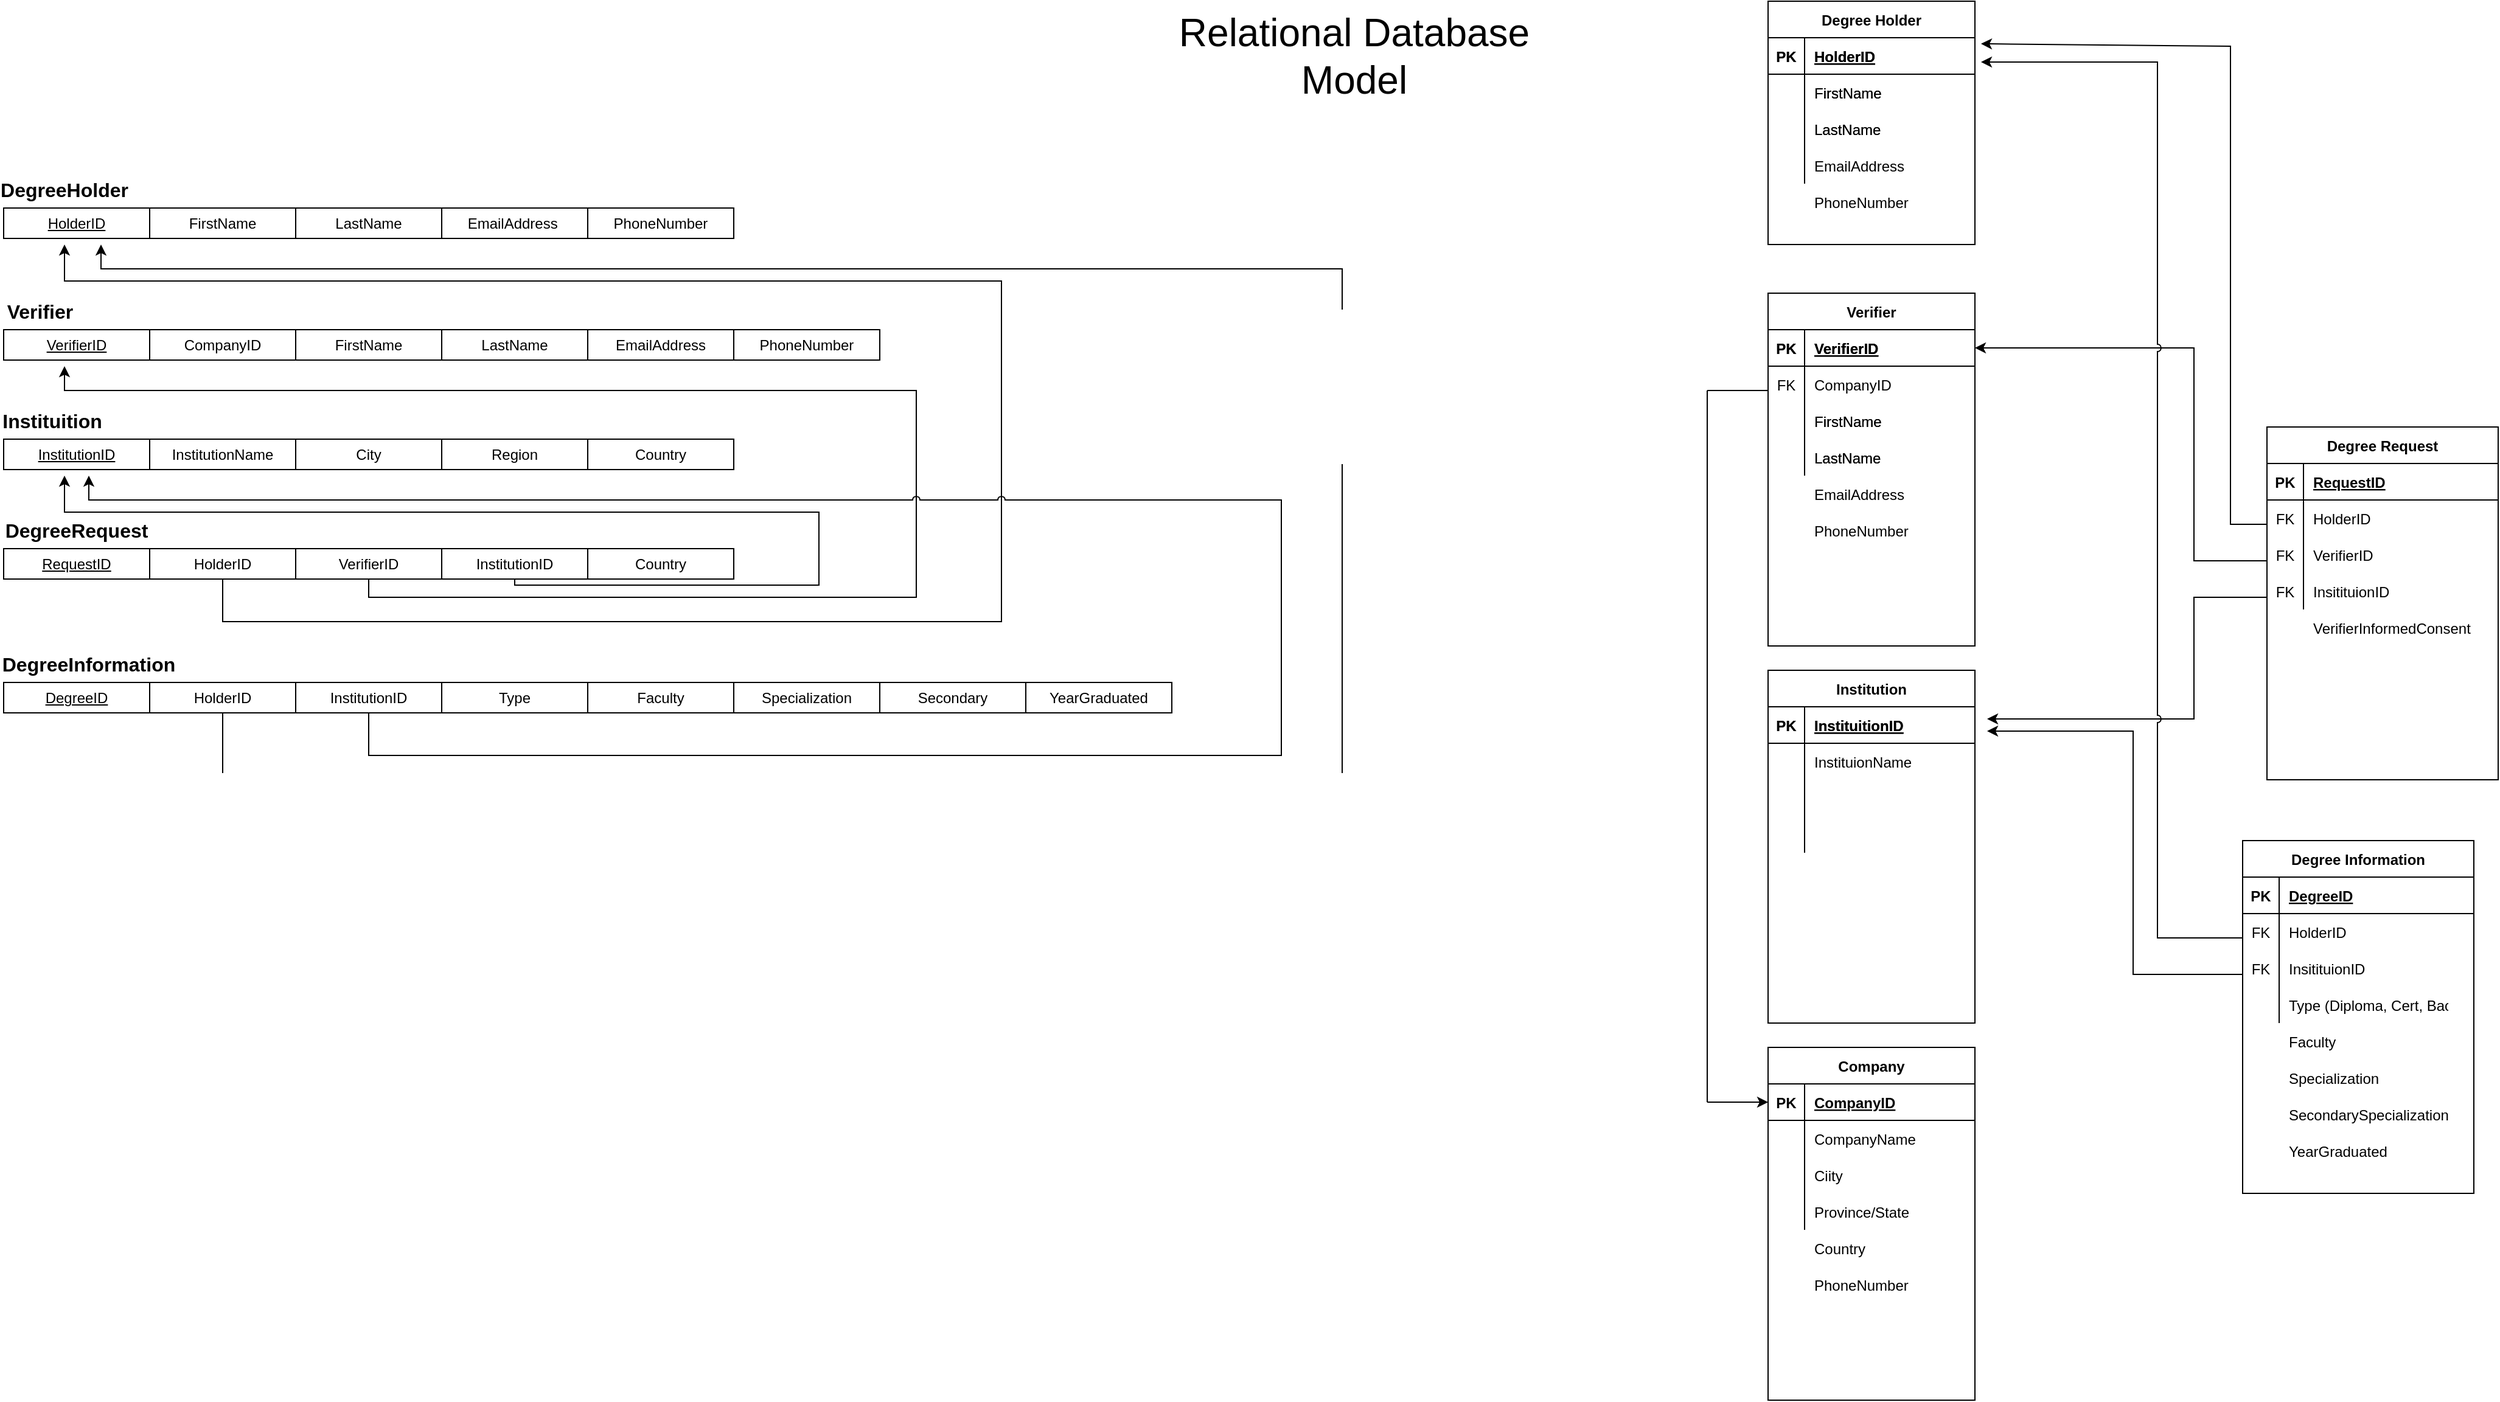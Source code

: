 <mxfile version="15.7.4" type="github">
  <diagram id="PkiKbskwBXoPGi8H-dcF" name="Page-1">
    <mxGraphModel dx="3731" dy="1134" grid="1" gridSize="10" guides="1" tooltips="1" connect="1" arrows="1" fold="1" page="1" pageScale="1" pageWidth="850" pageHeight="1100" math="0" shadow="0">
      <root>
        <mxCell id="0" />
        <mxCell id="1" parent="0" />
        <mxCell id="SjxEYa4bxG3GSwVHgH7I-1" value="Degree Holder" style="shape=table;startSize=30;container=1;collapsible=1;childLayout=tableLayout;fixedRows=1;rowLines=0;fontStyle=1;align=center;resizeLast=1;" parent="1" vertex="1">
          <mxGeometry x="-70" y="80" width="170" height="200" as="geometry" />
        </mxCell>
        <mxCell id="SjxEYa4bxG3GSwVHgH7I-2" value="" style="shape=partialRectangle;collapsible=0;dropTarget=0;pointerEvents=0;fillColor=none;top=0;left=0;bottom=1;right=0;points=[[0,0.5],[1,0.5]];portConstraint=eastwest;" parent="SjxEYa4bxG3GSwVHgH7I-1" vertex="1">
          <mxGeometry y="30" width="170" height="30" as="geometry" />
        </mxCell>
        <mxCell id="SjxEYa4bxG3GSwVHgH7I-3" value="PK" style="shape=partialRectangle;connectable=0;fillColor=none;top=0;left=0;bottom=0;right=0;fontStyle=1;overflow=hidden;" parent="SjxEYa4bxG3GSwVHgH7I-2" vertex="1">
          <mxGeometry width="30" height="30" as="geometry">
            <mxRectangle width="30" height="30" as="alternateBounds" />
          </mxGeometry>
        </mxCell>
        <mxCell id="SjxEYa4bxG3GSwVHgH7I-4" value="HolderID" style="shape=partialRectangle;connectable=0;fillColor=none;top=0;left=0;bottom=0;right=0;align=left;spacingLeft=6;fontStyle=5;overflow=hidden;" parent="SjxEYa4bxG3GSwVHgH7I-2" vertex="1">
          <mxGeometry x="30" width="140" height="30" as="geometry">
            <mxRectangle width="140" height="30" as="alternateBounds" />
          </mxGeometry>
        </mxCell>
        <mxCell id="SjxEYa4bxG3GSwVHgH7I-5" value="" style="shape=partialRectangle;collapsible=0;dropTarget=0;pointerEvents=0;fillColor=none;top=0;left=0;bottom=0;right=0;points=[[0,0.5],[1,0.5]];portConstraint=eastwest;" parent="SjxEYa4bxG3GSwVHgH7I-1" vertex="1">
          <mxGeometry y="60" width="170" height="30" as="geometry" />
        </mxCell>
        <mxCell id="SjxEYa4bxG3GSwVHgH7I-6" value="" style="shape=partialRectangle;connectable=0;fillColor=none;top=0;left=0;bottom=0;right=0;editable=1;overflow=hidden;" parent="SjxEYa4bxG3GSwVHgH7I-5" vertex="1">
          <mxGeometry width="30" height="30" as="geometry">
            <mxRectangle width="30" height="30" as="alternateBounds" />
          </mxGeometry>
        </mxCell>
        <mxCell id="SjxEYa4bxG3GSwVHgH7I-7" value="FirstName    " style="shape=partialRectangle;connectable=0;fillColor=none;top=0;left=0;bottom=0;right=0;align=left;spacingLeft=6;overflow=hidden;" parent="SjxEYa4bxG3GSwVHgH7I-5" vertex="1">
          <mxGeometry x="30" width="140" height="30" as="geometry">
            <mxRectangle width="140" height="30" as="alternateBounds" />
          </mxGeometry>
        </mxCell>
        <mxCell id="SjxEYa4bxG3GSwVHgH7I-8" value="" style="shape=partialRectangle;collapsible=0;dropTarget=0;pointerEvents=0;fillColor=none;top=0;left=0;bottom=0;right=0;points=[[0,0.5],[1,0.5]];portConstraint=eastwest;" parent="SjxEYa4bxG3GSwVHgH7I-1" vertex="1">
          <mxGeometry y="90" width="170" height="30" as="geometry" />
        </mxCell>
        <mxCell id="SjxEYa4bxG3GSwVHgH7I-9" value="" style="shape=partialRectangle;connectable=0;fillColor=none;top=0;left=0;bottom=0;right=0;editable=1;overflow=hidden;" parent="SjxEYa4bxG3GSwVHgH7I-8" vertex="1">
          <mxGeometry width="30" height="30" as="geometry">
            <mxRectangle width="30" height="30" as="alternateBounds" />
          </mxGeometry>
        </mxCell>
        <mxCell id="SjxEYa4bxG3GSwVHgH7I-10" value="LastName" style="shape=partialRectangle;connectable=0;fillColor=none;top=0;left=0;bottom=0;right=0;align=left;spacingLeft=6;overflow=hidden;" parent="SjxEYa4bxG3GSwVHgH7I-8" vertex="1">
          <mxGeometry x="30" width="140" height="30" as="geometry">
            <mxRectangle width="140" height="30" as="alternateBounds" />
          </mxGeometry>
        </mxCell>
        <mxCell id="SjxEYa4bxG3GSwVHgH7I-11" value="" style="shape=partialRectangle;collapsible=0;dropTarget=0;pointerEvents=0;fillColor=none;top=0;left=0;bottom=0;right=0;points=[[0,0.5],[1,0.5]];portConstraint=eastwest;" parent="SjxEYa4bxG3GSwVHgH7I-1" vertex="1">
          <mxGeometry y="120" width="170" height="30" as="geometry" />
        </mxCell>
        <mxCell id="SjxEYa4bxG3GSwVHgH7I-12" value="" style="shape=partialRectangle;connectable=0;fillColor=none;top=0;left=0;bottom=0;right=0;editable=1;overflow=hidden;" parent="SjxEYa4bxG3GSwVHgH7I-11" vertex="1">
          <mxGeometry width="30" height="30" as="geometry">
            <mxRectangle width="30" height="30" as="alternateBounds" />
          </mxGeometry>
        </mxCell>
        <mxCell id="SjxEYa4bxG3GSwVHgH7I-13" value="" style="shape=partialRectangle;connectable=0;fillColor=none;top=0;left=0;bottom=0;right=0;align=left;spacingLeft=6;overflow=hidden;" parent="SjxEYa4bxG3GSwVHgH7I-11" vertex="1">
          <mxGeometry x="30" width="140" height="30" as="geometry">
            <mxRectangle width="140" height="30" as="alternateBounds" />
          </mxGeometry>
        </mxCell>
        <mxCell id="SjxEYa4bxG3GSwVHgH7I-14" value="EmailAddress" style="shape=partialRectangle;connectable=0;fillColor=none;top=0;left=0;bottom=0;right=0;align=left;spacingLeft=6;overflow=hidden;" parent="1" vertex="1">
          <mxGeometry x="-40" y="200" width="140" height="30" as="geometry">
            <mxRectangle width="140" height="30" as="alternateBounds" />
          </mxGeometry>
        </mxCell>
        <mxCell id="SjxEYa4bxG3GSwVHgH7I-15" value="PhoneNumber" style="shape=partialRectangle;connectable=0;fillColor=none;top=0;left=0;bottom=0;right=0;align=left;spacingLeft=6;overflow=hidden;" parent="1" vertex="1">
          <mxGeometry x="-40" y="230" width="140" height="30" as="geometry">
            <mxRectangle width="140" height="30" as="alternateBounds" />
          </mxGeometry>
        </mxCell>
        <mxCell id="SjxEYa4bxG3GSwVHgH7I-16" value="Verifier" style="shape=table;startSize=30;container=1;collapsible=1;childLayout=tableLayout;fixedRows=1;rowLines=0;fontStyle=1;align=center;resizeLast=1;" parent="1" vertex="1">
          <mxGeometry x="-70" y="320" width="170" height="290" as="geometry" />
        </mxCell>
        <mxCell id="SjxEYa4bxG3GSwVHgH7I-17" value="" style="shape=partialRectangle;collapsible=0;dropTarget=0;pointerEvents=0;fillColor=none;top=0;left=0;bottom=1;right=0;points=[[0,0.5],[1,0.5]];portConstraint=eastwest;" parent="SjxEYa4bxG3GSwVHgH7I-16" vertex="1">
          <mxGeometry y="30" width="170" height="30" as="geometry" />
        </mxCell>
        <mxCell id="SjxEYa4bxG3GSwVHgH7I-18" value="PK" style="shape=partialRectangle;connectable=0;fillColor=none;top=0;left=0;bottom=0;right=0;fontStyle=1;overflow=hidden;" parent="SjxEYa4bxG3GSwVHgH7I-17" vertex="1">
          <mxGeometry width="30" height="30" as="geometry">
            <mxRectangle width="30" height="30" as="alternateBounds" />
          </mxGeometry>
        </mxCell>
        <mxCell id="SjxEYa4bxG3GSwVHgH7I-19" value="VerifierID" style="shape=partialRectangle;connectable=0;fillColor=none;top=0;left=0;bottom=0;right=0;align=left;spacingLeft=6;fontStyle=5;overflow=hidden;" parent="SjxEYa4bxG3GSwVHgH7I-17" vertex="1">
          <mxGeometry x="30" width="140" height="30" as="geometry">
            <mxRectangle width="140" height="30" as="alternateBounds" />
          </mxGeometry>
        </mxCell>
        <mxCell id="SjxEYa4bxG3GSwVHgH7I-26" value="" style="shape=partialRectangle;collapsible=0;dropTarget=0;pointerEvents=0;fillColor=none;top=0;left=0;bottom=0;right=0;points=[[0,0.5],[1,0.5]];portConstraint=eastwest;" parent="SjxEYa4bxG3GSwVHgH7I-16" vertex="1">
          <mxGeometry y="60" width="170" height="30" as="geometry" />
        </mxCell>
        <mxCell id="SjxEYa4bxG3GSwVHgH7I-27" value="" style="shape=partialRectangle;connectable=0;fillColor=none;top=0;left=0;bottom=0;right=0;editable=1;overflow=hidden;" parent="SjxEYa4bxG3GSwVHgH7I-26" vertex="1">
          <mxGeometry width="30" height="30" as="geometry">
            <mxRectangle width="30" height="30" as="alternateBounds" />
          </mxGeometry>
        </mxCell>
        <mxCell id="SjxEYa4bxG3GSwVHgH7I-28" value="" style="shape=partialRectangle;connectable=0;fillColor=none;top=0;left=0;bottom=0;right=0;align=left;spacingLeft=6;overflow=hidden;" parent="SjxEYa4bxG3GSwVHgH7I-26" vertex="1">
          <mxGeometry x="30" width="140" height="30" as="geometry">
            <mxRectangle width="140" height="30" as="alternateBounds" />
          </mxGeometry>
        </mxCell>
        <mxCell id="SjxEYa4bxG3GSwVHgH7I-20" value="" style="shape=partialRectangle;collapsible=0;dropTarget=0;pointerEvents=0;fillColor=none;top=0;left=0;bottom=0;right=0;points=[[0,0.5],[1,0.5]];portConstraint=eastwest;" parent="SjxEYa4bxG3GSwVHgH7I-16" vertex="1">
          <mxGeometry y="90" width="170" height="30" as="geometry" />
        </mxCell>
        <mxCell id="SjxEYa4bxG3GSwVHgH7I-21" value="" style="shape=partialRectangle;connectable=0;fillColor=none;top=0;left=0;bottom=0;right=0;editable=1;overflow=hidden;" parent="SjxEYa4bxG3GSwVHgH7I-20" vertex="1">
          <mxGeometry width="30" height="30" as="geometry">
            <mxRectangle width="30" height="30" as="alternateBounds" />
          </mxGeometry>
        </mxCell>
        <mxCell id="SjxEYa4bxG3GSwVHgH7I-22" value="FirstName    " style="shape=partialRectangle;connectable=0;fillColor=none;top=0;left=0;bottom=0;right=0;align=left;spacingLeft=6;overflow=hidden;" parent="SjxEYa4bxG3GSwVHgH7I-20" vertex="1">
          <mxGeometry x="30" width="140" height="30" as="geometry">
            <mxRectangle width="140" height="30" as="alternateBounds" />
          </mxGeometry>
        </mxCell>
        <mxCell id="SjxEYa4bxG3GSwVHgH7I-23" value="" style="shape=partialRectangle;collapsible=0;dropTarget=0;pointerEvents=0;fillColor=none;top=0;left=0;bottom=0;right=0;points=[[0,0.5],[1,0.5]];portConstraint=eastwest;" parent="SjxEYa4bxG3GSwVHgH7I-16" vertex="1">
          <mxGeometry y="120" width="170" height="30" as="geometry" />
        </mxCell>
        <mxCell id="SjxEYa4bxG3GSwVHgH7I-24" value="" style="shape=partialRectangle;connectable=0;fillColor=none;top=0;left=0;bottom=0;right=0;editable=1;overflow=hidden;" parent="SjxEYa4bxG3GSwVHgH7I-23" vertex="1">
          <mxGeometry width="30" height="30" as="geometry">
            <mxRectangle width="30" height="30" as="alternateBounds" />
          </mxGeometry>
        </mxCell>
        <mxCell id="SjxEYa4bxG3GSwVHgH7I-25" value="LastName" style="shape=partialRectangle;connectable=0;fillColor=none;top=0;left=0;bottom=0;right=0;align=left;spacingLeft=6;overflow=hidden;" parent="SjxEYa4bxG3GSwVHgH7I-23" vertex="1">
          <mxGeometry x="30" width="140" height="30" as="geometry">
            <mxRectangle width="140" height="30" as="alternateBounds" />
          </mxGeometry>
        </mxCell>
        <mxCell id="SjxEYa4bxG3GSwVHgH7I-29" value="EmailAddress" style="shape=partialRectangle;connectable=0;fillColor=none;top=0;left=0;bottom=0;right=0;align=left;spacingLeft=6;overflow=hidden;" parent="1" vertex="1">
          <mxGeometry x="-40" y="470" width="140" height="30" as="geometry">
            <mxRectangle width="140" height="30" as="alternateBounds" />
          </mxGeometry>
        </mxCell>
        <mxCell id="SjxEYa4bxG3GSwVHgH7I-30" value="PhoneNumber" style="shape=partialRectangle;connectable=0;fillColor=none;top=0;left=0;bottom=0;right=0;align=left;spacingLeft=6;overflow=hidden;" parent="1" vertex="1">
          <mxGeometry x="-40" y="500" width="140" height="30" as="geometry">
            <mxRectangle width="140" height="30" as="alternateBounds" />
          </mxGeometry>
        </mxCell>
        <mxCell id="SjxEYa4bxG3GSwVHgH7I-31" value="CompanyID" style="shape=partialRectangle;connectable=0;fillColor=none;top=0;left=0;bottom=0;right=0;align=left;spacingLeft=6;overflow=hidden;" parent="1" vertex="1">
          <mxGeometry x="-40" y="380" width="140" height="30" as="geometry">
            <mxRectangle width="140" height="30" as="alternateBounds" />
          </mxGeometry>
        </mxCell>
        <mxCell id="SjxEYa4bxG3GSwVHgH7I-32" value="FK" style="shape=partialRectangle;connectable=0;fillColor=none;top=0;left=0;bottom=0;right=0;fontStyle=0;overflow=hidden;" parent="1" vertex="1">
          <mxGeometry x="-70" y="380" width="30" height="30" as="geometry">
            <mxRectangle width="30" height="30" as="alternateBounds" />
          </mxGeometry>
        </mxCell>
        <mxCell id="SjxEYa4bxG3GSwVHgH7I-50" value="Institution" style="shape=table;startSize=30;container=1;collapsible=1;childLayout=tableLayout;fixedRows=1;rowLines=0;fontStyle=1;align=center;resizeLast=1;" parent="1" vertex="1">
          <mxGeometry x="-70" y="630" width="170" height="290" as="geometry" />
        </mxCell>
        <mxCell id="SjxEYa4bxG3GSwVHgH7I-51" value="" style="shape=partialRectangle;collapsible=0;dropTarget=0;pointerEvents=0;fillColor=none;top=0;left=0;bottom=1;right=0;points=[[0,0.5],[1,0.5]];portConstraint=eastwest;" parent="SjxEYa4bxG3GSwVHgH7I-50" vertex="1">
          <mxGeometry y="30" width="170" height="30" as="geometry" />
        </mxCell>
        <mxCell id="SjxEYa4bxG3GSwVHgH7I-52" value="PK" style="shape=partialRectangle;connectable=0;fillColor=none;top=0;left=0;bottom=0;right=0;fontStyle=1;overflow=hidden;" parent="SjxEYa4bxG3GSwVHgH7I-51" vertex="1">
          <mxGeometry width="30" height="30" as="geometry">
            <mxRectangle width="30" height="30" as="alternateBounds" />
          </mxGeometry>
        </mxCell>
        <mxCell id="SjxEYa4bxG3GSwVHgH7I-53" value="InstituitionID" style="shape=partialRectangle;connectable=0;fillColor=none;top=0;left=0;bottom=0;right=0;align=left;spacingLeft=6;fontStyle=5;overflow=hidden;" parent="SjxEYa4bxG3GSwVHgH7I-51" vertex="1">
          <mxGeometry x="30" width="140" height="30" as="geometry">
            <mxRectangle width="140" height="30" as="alternateBounds" />
          </mxGeometry>
        </mxCell>
        <mxCell id="SjxEYa4bxG3GSwVHgH7I-54" value="" style="shape=partialRectangle;collapsible=0;dropTarget=0;pointerEvents=0;fillColor=none;top=0;left=0;bottom=0;right=0;points=[[0,0.5],[1,0.5]];portConstraint=eastwest;" parent="SjxEYa4bxG3GSwVHgH7I-50" vertex="1">
          <mxGeometry y="60" width="170" height="30" as="geometry" />
        </mxCell>
        <mxCell id="SjxEYa4bxG3GSwVHgH7I-55" value="" style="shape=partialRectangle;connectable=0;fillColor=none;top=0;left=0;bottom=0;right=0;editable=1;overflow=hidden;" parent="SjxEYa4bxG3GSwVHgH7I-54" vertex="1">
          <mxGeometry width="30" height="30" as="geometry">
            <mxRectangle width="30" height="30" as="alternateBounds" />
          </mxGeometry>
        </mxCell>
        <mxCell id="SjxEYa4bxG3GSwVHgH7I-56" value="" style="shape=partialRectangle;connectable=0;fillColor=none;top=0;left=0;bottom=0;right=0;align=left;spacingLeft=6;overflow=hidden;" parent="SjxEYa4bxG3GSwVHgH7I-54" vertex="1">
          <mxGeometry x="30" width="140" height="30" as="geometry">
            <mxRectangle width="140" height="30" as="alternateBounds" />
          </mxGeometry>
        </mxCell>
        <mxCell id="SjxEYa4bxG3GSwVHgH7I-57" value="" style="shape=partialRectangle;collapsible=0;dropTarget=0;pointerEvents=0;fillColor=none;top=0;left=0;bottom=0;right=0;points=[[0,0.5],[1,0.5]];portConstraint=eastwest;" parent="SjxEYa4bxG3GSwVHgH7I-50" vertex="1">
          <mxGeometry y="90" width="170" height="30" as="geometry" />
        </mxCell>
        <mxCell id="SjxEYa4bxG3GSwVHgH7I-58" value="" style="shape=partialRectangle;connectable=0;fillColor=none;top=0;left=0;bottom=0;right=0;editable=1;overflow=hidden;" parent="SjxEYa4bxG3GSwVHgH7I-57" vertex="1">
          <mxGeometry width="30" height="30" as="geometry">
            <mxRectangle width="30" height="30" as="alternateBounds" />
          </mxGeometry>
        </mxCell>
        <mxCell id="SjxEYa4bxG3GSwVHgH7I-59" value="" style="shape=partialRectangle;connectable=0;fillColor=none;top=0;left=0;bottom=0;right=0;align=left;spacingLeft=6;overflow=hidden;" parent="SjxEYa4bxG3GSwVHgH7I-57" vertex="1">
          <mxGeometry x="30" width="140" height="30" as="geometry">
            <mxRectangle width="140" height="30" as="alternateBounds" />
          </mxGeometry>
        </mxCell>
        <mxCell id="SjxEYa4bxG3GSwVHgH7I-60" value="" style="shape=partialRectangle;collapsible=0;dropTarget=0;pointerEvents=0;fillColor=none;top=0;left=0;bottom=0;right=0;points=[[0,0.5],[1,0.5]];portConstraint=eastwest;" parent="SjxEYa4bxG3GSwVHgH7I-50" vertex="1">
          <mxGeometry y="120" width="170" height="30" as="geometry" />
        </mxCell>
        <mxCell id="SjxEYa4bxG3GSwVHgH7I-61" value="" style="shape=partialRectangle;connectable=0;fillColor=none;top=0;left=0;bottom=0;right=0;editable=1;overflow=hidden;" parent="SjxEYa4bxG3GSwVHgH7I-60" vertex="1">
          <mxGeometry width="30" height="30" as="geometry">
            <mxRectangle width="30" height="30" as="alternateBounds" />
          </mxGeometry>
        </mxCell>
        <mxCell id="SjxEYa4bxG3GSwVHgH7I-62" value="" style="shape=partialRectangle;connectable=0;fillColor=none;top=0;left=0;bottom=0;right=0;align=left;spacingLeft=6;overflow=hidden;" parent="SjxEYa4bxG3GSwVHgH7I-60" vertex="1">
          <mxGeometry x="30" width="140" height="30" as="geometry">
            <mxRectangle width="140" height="30" as="alternateBounds" />
          </mxGeometry>
        </mxCell>
        <mxCell id="SjxEYa4bxG3GSwVHgH7I-65" value="InstituionName" style="shape=partialRectangle;connectable=0;fillColor=none;top=0;left=0;bottom=0;right=0;align=left;spacingLeft=6;overflow=hidden;" parent="1" vertex="1">
          <mxGeometry x="-40" y="690" width="140" height="30" as="geometry">
            <mxRectangle width="140" height="30" as="alternateBounds" />
          </mxGeometry>
        </mxCell>
        <mxCell id="SjxEYa4bxG3GSwVHgH7I-67" value="Company" style="shape=table;startSize=30;container=1;collapsible=1;childLayout=tableLayout;fixedRows=1;rowLines=0;fontStyle=1;align=center;resizeLast=1;" parent="1" vertex="1">
          <mxGeometry x="-70" y="940" width="170" height="290" as="geometry" />
        </mxCell>
        <mxCell id="SjxEYa4bxG3GSwVHgH7I-68" value="" style="shape=partialRectangle;collapsible=0;dropTarget=0;pointerEvents=0;fillColor=none;top=0;left=0;bottom=1;right=0;points=[[0,0.5],[1,0.5]];portConstraint=eastwest;" parent="SjxEYa4bxG3GSwVHgH7I-67" vertex="1">
          <mxGeometry y="30" width="170" height="30" as="geometry" />
        </mxCell>
        <mxCell id="SjxEYa4bxG3GSwVHgH7I-69" value="PK" style="shape=partialRectangle;connectable=0;fillColor=none;top=0;left=0;bottom=0;right=0;fontStyle=1;overflow=hidden;" parent="SjxEYa4bxG3GSwVHgH7I-68" vertex="1">
          <mxGeometry width="30" height="30" as="geometry">
            <mxRectangle width="30" height="30" as="alternateBounds" />
          </mxGeometry>
        </mxCell>
        <mxCell id="SjxEYa4bxG3GSwVHgH7I-70" value="CompanyID" style="shape=partialRectangle;connectable=0;fillColor=none;top=0;left=0;bottom=0;right=0;align=left;spacingLeft=6;fontStyle=5;overflow=hidden;" parent="SjxEYa4bxG3GSwVHgH7I-68" vertex="1">
          <mxGeometry x="30" width="140" height="30" as="geometry">
            <mxRectangle width="140" height="30" as="alternateBounds" />
          </mxGeometry>
        </mxCell>
        <mxCell id="SjxEYa4bxG3GSwVHgH7I-71" value="" style="shape=partialRectangle;collapsible=0;dropTarget=0;pointerEvents=0;fillColor=none;top=0;left=0;bottom=0;right=0;points=[[0,0.5],[1,0.5]];portConstraint=eastwest;" parent="SjxEYa4bxG3GSwVHgH7I-67" vertex="1">
          <mxGeometry y="60" width="170" height="30" as="geometry" />
        </mxCell>
        <mxCell id="SjxEYa4bxG3GSwVHgH7I-72" value="" style="shape=partialRectangle;connectable=0;fillColor=none;top=0;left=0;bottom=0;right=0;editable=1;overflow=hidden;" parent="SjxEYa4bxG3GSwVHgH7I-71" vertex="1">
          <mxGeometry width="30" height="30" as="geometry">
            <mxRectangle width="30" height="30" as="alternateBounds" />
          </mxGeometry>
        </mxCell>
        <mxCell id="SjxEYa4bxG3GSwVHgH7I-73" value="" style="shape=partialRectangle;connectable=0;fillColor=none;top=0;left=0;bottom=0;right=0;align=left;spacingLeft=6;overflow=hidden;" parent="SjxEYa4bxG3GSwVHgH7I-71" vertex="1">
          <mxGeometry x="30" width="140" height="30" as="geometry">
            <mxRectangle width="140" height="30" as="alternateBounds" />
          </mxGeometry>
        </mxCell>
        <mxCell id="SjxEYa4bxG3GSwVHgH7I-74" value="" style="shape=partialRectangle;collapsible=0;dropTarget=0;pointerEvents=0;fillColor=none;top=0;left=0;bottom=0;right=0;points=[[0,0.5],[1,0.5]];portConstraint=eastwest;" parent="SjxEYa4bxG3GSwVHgH7I-67" vertex="1">
          <mxGeometry y="90" width="170" height="30" as="geometry" />
        </mxCell>
        <mxCell id="SjxEYa4bxG3GSwVHgH7I-75" value="" style="shape=partialRectangle;connectable=0;fillColor=none;top=0;left=0;bottom=0;right=0;editable=1;overflow=hidden;" parent="SjxEYa4bxG3GSwVHgH7I-74" vertex="1">
          <mxGeometry width="30" height="30" as="geometry">
            <mxRectangle width="30" height="30" as="alternateBounds" />
          </mxGeometry>
        </mxCell>
        <mxCell id="SjxEYa4bxG3GSwVHgH7I-76" value="Ciity" style="shape=partialRectangle;connectable=0;fillColor=none;top=0;left=0;bottom=0;right=0;align=left;spacingLeft=6;overflow=hidden;" parent="SjxEYa4bxG3GSwVHgH7I-74" vertex="1">
          <mxGeometry x="30" width="140" height="30" as="geometry">
            <mxRectangle width="140" height="30" as="alternateBounds" />
          </mxGeometry>
        </mxCell>
        <mxCell id="SjxEYa4bxG3GSwVHgH7I-77" value="" style="shape=partialRectangle;collapsible=0;dropTarget=0;pointerEvents=0;fillColor=none;top=0;left=0;bottom=0;right=0;points=[[0,0.5],[1,0.5]];portConstraint=eastwest;" parent="SjxEYa4bxG3GSwVHgH7I-67" vertex="1">
          <mxGeometry y="120" width="170" height="30" as="geometry" />
        </mxCell>
        <mxCell id="SjxEYa4bxG3GSwVHgH7I-78" value="" style="shape=partialRectangle;connectable=0;fillColor=none;top=0;left=0;bottom=0;right=0;editable=1;overflow=hidden;" parent="SjxEYa4bxG3GSwVHgH7I-77" vertex="1">
          <mxGeometry width="30" height="30" as="geometry">
            <mxRectangle width="30" height="30" as="alternateBounds" />
          </mxGeometry>
        </mxCell>
        <mxCell id="SjxEYa4bxG3GSwVHgH7I-79" value="Province/State" style="shape=partialRectangle;connectable=0;fillColor=none;top=0;left=0;bottom=0;right=0;align=left;spacingLeft=6;overflow=hidden;" parent="SjxEYa4bxG3GSwVHgH7I-77" vertex="1">
          <mxGeometry x="30" width="140" height="30" as="geometry">
            <mxRectangle width="140" height="30" as="alternateBounds" />
          </mxGeometry>
        </mxCell>
        <mxCell id="SjxEYa4bxG3GSwVHgH7I-80" value="Country" style="shape=partialRectangle;connectable=0;fillColor=none;top=0;left=0;bottom=0;right=0;align=left;spacingLeft=6;overflow=hidden;" parent="1" vertex="1">
          <mxGeometry x="-40" y="1090" width="140" height="30" as="geometry">
            <mxRectangle width="140" height="30" as="alternateBounds" />
          </mxGeometry>
        </mxCell>
        <mxCell id="SjxEYa4bxG3GSwVHgH7I-81" value="PhoneNumber" style="shape=partialRectangle;connectable=0;fillColor=none;top=0;left=0;bottom=0;right=0;align=left;spacingLeft=6;overflow=hidden;" parent="1" vertex="1">
          <mxGeometry x="-40" y="1120" width="140" height="30" as="geometry">
            <mxRectangle width="140" height="30" as="alternateBounds" />
          </mxGeometry>
        </mxCell>
        <mxCell id="SjxEYa4bxG3GSwVHgH7I-82" value="CompanyName" style="shape=partialRectangle;connectable=0;fillColor=none;top=0;left=0;bottom=0;right=0;align=left;spacingLeft=6;overflow=hidden;" parent="1" vertex="1">
          <mxGeometry x="-40" y="1000" width="140" height="30" as="geometry">
            <mxRectangle width="140" height="30" as="alternateBounds" />
          </mxGeometry>
        </mxCell>
        <mxCell id="SjxEYa4bxG3GSwVHgH7I-86" value="" style="endArrow=none;html=1;rounded=0;" parent="1" edge="1">
          <mxGeometry width="50" height="50" relative="1" as="geometry">
            <mxPoint x="-120" y="400" as="sourcePoint" />
            <mxPoint x="-70" y="400" as="targetPoint" />
          </mxGeometry>
        </mxCell>
        <mxCell id="SjxEYa4bxG3GSwVHgH7I-87" value="" style="endArrow=none;html=1;rounded=0;" parent="1" edge="1">
          <mxGeometry width="50" height="50" relative="1" as="geometry">
            <mxPoint x="-120" y="400" as="sourcePoint" />
            <mxPoint x="-120" y="985" as="targetPoint" />
          </mxGeometry>
        </mxCell>
        <mxCell id="SjxEYa4bxG3GSwVHgH7I-88" value="" style="endArrow=classic;html=1;rounded=0;entryX=0;entryY=0.5;entryDx=0;entryDy=0;" parent="1" target="SjxEYa4bxG3GSwVHgH7I-68" edge="1">
          <mxGeometry width="50" height="50" relative="1" as="geometry">
            <mxPoint x="-120" y="985" as="sourcePoint" />
            <mxPoint x="480" y="730" as="targetPoint" />
          </mxGeometry>
        </mxCell>
        <mxCell id="SjxEYa4bxG3GSwVHgH7I-89" value="Degree Request" style="shape=table;startSize=30;container=1;collapsible=1;childLayout=tableLayout;fixedRows=1;rowLines=0;fontStyle=1;align=center;resizeLast=1;" parent="1" vertex="1">
          <mxGeometry x="340" y="430" width="190" height="290" as="geometry" />
        </mxCell>
        <mxCell id="SjxEYa4bxG3GSwVHgH7I-90" value="" style="shape=partialRectangle;collapsible=0;dropTarget=0;pointerEvents=0;fillColor=none;top=0;left=0;bottom=1;right=0;points=[[0,0.5],[1,0.5]];portConstraint=eastwest;" parent="SjxEYa4bxG3GSwVHgH7I-89" vertex="1">
          <mxGeometry y="30" width="190" height="30" as="geometry" />
        </mxCell>
        <mxCell id="SjxEYa4bxG3GSwVHgH7I-91" value="PK" style="shape=partialRectangle;connectable=0;fillColor=none;top=0;left=0;bottom=0;right=0;fontStyle=1;overflow=hidden;" parent="SjxEYa4bxG3GSwVHgH7I-90" vertex="1">
          <mxGeometry width="30" height="30" as="geometry">
            <mxRectangle width="30" height="30" as="alternateBounds" />
          </mxGeometry>
        </mxCell>
        <mxCell id="SjxEYa4bxG3GSwVHgH7I-92" value="RequestID" style="shape=partialRectangle;connectable=0;fillColor=none;top=0;left=0;bottom=0;right=0;align=left;spacingLeft=6;fontStyle=5;overflow=hidden;" parent="SjxEYa4bxG3GSwVHgH7I-90" vertex="1">
          <mxGeometry x="30" width="160" height="30" as="geometry">
            <mxRectangle width="160" height="30" as="alternateBounds" />
          </mxGeometry>
        </mxCell>
        <mxCell id="SjxEYa4bxG3GSwVHgH7I-93" value="" style="shape=partialRectangle;collapsible=0;dropTarget=0;pointerEvents=0;fillColor=none;top=0;left=0;bottom=0;right=0;points=[[0,0.5],[1,0.5]];portConstraint=eastwest;" parent="SjxEYa4bxG3GSwVHgH7I-89" vertex="1">
          <mxGeometry y="60" width="190" height="30" as="geometry" />
        </mxCell>
        <mxCell id="SjxEYa4bxG3GSwVHgH7I-94" value="" style="shape=partialRectangle;connectable=0;fillColor=none;top=0;left=0;bottom=0;right=0;editable=1;overflow=hidden;" parent="SjxEYa4bxG3GSwVHgH7I-93" vertex="1">
          <mxGeometry width="30" height="30" as="geometry">
            <mxRectangle width="30" height="30" as="alternateBounds" />
          </mxGeometry>
        </mxCell>
        <mxCell id="SjxEYa4bxG3GSwVHgH7I-95" value="" style="shape=partialRectangle;connectable=0;fillColor=none;top=0;left=0;bottom=0;right=0;align=left;spacingLeft=6;overflow=hidden;" parent="SjxEYa4bxG3GSwVHgH7I-93" vertex="1">
          <mxGeometry x="30" width="160" height="30" as="geometry">
            <mxRectangle width="160" height="30" as="alternateBounds" />
          </mxGeometry>
        </mxCell>
        <mxCell id="SjxEYa4bxG3GSwVHgH7I-96" value="" style="shape=partialRectangle;collapsible=0;dropTarget=0;pointerEvents=0;fillColor=none;top=0;left=0;bottom=0;right=0;points=[[0,0.5],[1,0.5]];portConstraint=eastwest;" parent="SjxEYa4bxG3GSwVHgH7I-89" vertex="1">
          <mxGeometry y="90" width="190" height="30" as="geometry" />
        </mxCell>
        <mxCell id="SjxEYa4bxG3GSwVHgH7I-97" value="" style="shape=partialRectangle;connectable=0;fillColor=none;top=0;left=0;bottom=0;right=0;editable=1;overflow=hidden;" parent="SjxEYa4bxG3GSwVHgH7I-96" vertex="1">
          <mxGeometry width="30" height="30" as="geometry">
            <mxRectangle width="30" height="30" as="alternateBounds" />
          </mxGeometry>
        </mxCell>
        <mxCell id="SjxEYa4bxG3GSwVHgH7I-98" value="VerifierID" style="shape=partialRectangle;connectable=0;fillColor=none;top=0;left=0;bottom=0;right=0;align=left;spacingLeft=6;overflow=hidden;fontStyle=0" parent="SjxEYa4bxG3GSwVHgH7I-96" vertex="1">
          <mxGeometry x="30" width="160" height="30" as="geometry">
            <mxRectangle width="160" height="30" as="alternateBounds" />
          </mxGeometry>
        </mxCell>
        <mxCell id="SjxEYa4bxG3GSwVHgH7I-99" value="" style="shape=partialRectangle;collapsible=0;dropTarget=0;pointerEvents=0;fillColor=none;top=0;left=0;bottom=0;right=0;points=[[0,0.5],[1,0.5]];portConstraint=eastwest;" parent="SjxEYa4bxG3GSwVHgH7I-89" vertex="1">
          <mxGeometry y="120" width="190" height="30" as="geometry" />
        </mxCell>
        <mxCell id="SjxEYa4bxG3GSwVHgH7I-100" value="" style="shape=partialRectangle;connectable=0;fillColor=none;top=0;left=0;bottom=0;right=0;editable=1;overflow=hidden;" parent="SjxEYa4bxG3GSwVHgH7I-99" vertex="1">
          <mxGeometry width="30" height="30" as="geometry">
            <mxRectangle width="30" height="30" as="alternateBounds" />
          </mxGeometry>
        </mxCell>
        <mxCell id="SjxEYa4bxG3GSwVHgH7I-101" value="" style="shape=partialRectangle;connectable=0;fillColor=none;top=0;left=0;bottom=0;right=0;align=left;spacingLeft=6;overflow=hidden;" parent="SjxEYa4bxG3GSwVHgH7I-99" vertex="1">
          <mxGeometry x="30" width="160" height="30" as="geometry">
            <mxRectangle width="160" height="30" as="alternateBounds" />
          </mxGeometry>
        </mxCell>
        <mxCell id="SjxEYa4bxG3GSwVHgH7I-104" value="HolderID" style="shape=partialRectangle;connectable=0;fillColor=none;top=0;left=0;bottom=0;right=0;align=left;spacingLeft=6;overflow=hidden;fontStyle=0" parent="1" vertex="1">
          <mxGeometry x="370" y="490" width="140" height="30" as="geometry">
            <mxRectangle width="140" height="30" as="alternateBounds" />
          </mxGeometry>
        </mxCell>
        <mxCell id="SjxEYa4bxG3GSwVHgH7I-105" value="FK" style="shape=partialRectangle;connectable=0;fillColor=none;top=0;left=0;bottom=0;right=0;fontStyle=0;overflow=hidden;" parent="1" vertex="1">
          <mxGeometry x="340" y="490" width="30" height="30" as="geometry">
            <mxRectangle width="30" height="30" as="alternateBounds" />
          </mxGeometry>
        </mxCell>
        <mxCell id="SjxEYa4bxG3GSwVHgH7I-106" value="InsitituionID" style="shape=partialRectangle;connectable=0;fillColor=none;top=0;left=0;bottom=0;right=0;align=left;spacingLeft=6;overflow=hidden;fontStyle=0" parent="1" vertex="1">
          <mxGeometry x="370" y="550" width="140" height="30" as="geometry">
            <mxRectangle width="140" height="30" as="alternateBounds" />
          </mxGeometry>
        </mxCell>
        <mxCell id="SjxEYa4bxG3GSwVHgH7I-107" value="FK" style="shape=partialRectangle;connectable=0;fillColor=none;top=0;left=0;bottom=0;right=0;fontStyle=0;overflow=hidden;" parent="1" vertex="1">
          <mxGeometry x="340" y="520" width="30" height="30" as="geometry">
            <mxRectangle width="30" height="30" as="alternateBounds" />
          </mxGeometry>
        </mxCell>
        <mxCell id="SjxEYa4bxG3GSwVHgH7I-108" value="FK" style="shape=partialRectangle;connectable=0;fillColor=none;top=0;left=0;bottom=0;right=0;fontStyle=0;overflow=hidden;" parent="1" vertex="1">
          <mxGeometry x="340" y="550" width="30" height="30" as="geometry">
            <mxRectangle width="30" height="30" as="alternateBounds" />
          </mxGeometry>
        </mxCell>
        <mxCell id="SjxEYa4bxG3GSwVHgH7I-109" value="" style="endArrow=classic;html=1;rounded=0;" parent="1" edge="1">
          <mxGeometry width="50" height="50" relative="1" as="geometry">
            <mxPoint x="340" y="510" as="sourcePoint" />
            <mxPoint x="105" y="115" as="targetPoint" />
            <Array as="points">
              <mxPoint x="310" y="510" />
              <mxPoint x="310" y="117" />
            </Array>
          </mxGeometry>
        </mxCell>
        <mxCell id="SjxEYa4bxG3GSwVHgH7I-110" value="" style="endArrow=classic;html=1;rounded=0;entryX=1;entryY=0.5;entryDx=0;entryDy=0;" parent="1" target="SjxEYa4bxG3GSwVHgH7I-17" edge="1">
          <mxGeometry width="50" height="50" relative="1" as="geometry">
            <mxPoint x="340" y="540" as="sourcePoint" />
            <mxPoint x="110" y="480" as="targetPoint" />
            <Array as="points">
              <mxPoint x="310" y="540" />
              <mxPoint x="280" y="540" />
              <mxPoint x="280" y="365" />
            </Array>
          </mxGeometry>
        </mxCell>
        <mxCell id="SjxEYa4bxG3GSwVHgH7I-111" value="" style="endArrow=classic;html=1;rounded=0;" parent="1" edge="1">
          <mxGeometry width="50" height="50" relative="1" as="geometry">
            <mxPoint x="340" y="570" as="sourcePoint" />
            <mxPoint x="110" y="670" as="targetPoint" />
            <Array as="points">
              <mxPoint x="280" y="570" />
              <mxPoint x="280" y="670" />
              <mxPoint x="190" y="670" />
            </Array>
          </mxGeometry>
        </mxCell>
        <mxCell id="SjxEYa4bxG3GSwVHgH7I-112" value="VerifierInformedConsent" style="shape=partialRectangle;connectable=0;fillColor=none;top=0;left=0;bottom=0;right=0;align=left;spacingLeft=6;overflow=hidden;fontStyle=0" parent="1" vertex="1">
          <mxGeometry x="370" y="580" width="140" height="30" as="geometry">
            <mxRectangle width="140" height="30" as="alternateBounds" />
          </mxGeometry>
        </mxCell>
        <mxCell id="SjxEYa4bxG3GSwVHgH7I-113" value="Degree Information" style="shape=table;startSize=30;container=1;collapsible=1;childLayout=tableLayout;fixedRows=1;rowLines=0;fontStyle=1;align=center;resizeLast=1;" parent="1" vertex="1">
          <mxGeometry x="320" y="770" width="190" height="290" as="geometry" />
        </mxCell>
        <mxCell id="SjxEYa4bxG3GSwVHgH7I-114" value="" style="shape=partialRectangle;collapsible=0;dropTarget=0;pointerEvents=0;fillColor=none;top=0;left=0;bottom=1;right=0;points=[[0,0.5],[1,0.5]];portConstraint=eastwest;" parent="SjxEYa4bxG3GSwVHgH7I-113" vertex="1">
          <mxGeometry y="30" width="190" height="30" as="geometry" />
        </mxCell>
        <mxCell id="SjxEYa4bxG3GSwVHgH7I-115" value="PK" style="shape=partialRectangle;connectable=0;fillColor=none;top=0;left=0;bottom=0;right=0;fontStyle=1;overflow=hidden;" parent="SjxEYa4bxG3GSwVHgH7I-114" vertex="1">
          <mxGeometry width="30" height="30" as="geometry">
            <mxRectangle width="30" height="30" as="alternateBounds" />
          </mxGeometry>
        </mxCell>
        <mxCell id="SjxEYa4bxG3GSwVHgH7I-116" value="DegreeID" style="shape=partialRectangle;connectable=0;fillColor=none;top=0;left=0;bottom=0;right=0;align=left;spacingLeft=6;fontStyle=5;overflow=hidden;" parent="SjxEYa4bxG3GSwVHgH7I-114" vertex="1">
          <mxGeometry x="30" width="160" height="30" as="geometry">
            <mxRectangle width="160" height="30" as="alternateBounds" />
          </mxGeometry>
        </mxCell>
        <mxCell id="SjxEYa4bxG3GSwVHgH7I-117" value="" style="shape=partialRectangle;collapsible=0;dropTarget=0;pointerEvents=0;fillColor=none;top=0;left=0;bottom=0;right=0;points=[[0,0.5],[1,0.5]];portConstraint=eastwest;" parent="SjxEYa4bxG3GSwVHgH7I-113" vertex="1">
          <mxGeometry y="60" width="190" height="30" as="geometry" />
        </mxCell>
        <mxCell id="SjxEYa4bxG3GSwVHgH7I-118" value="" style="shape=partialRectangle;connectable=0;fillColor=none;top=0;left=0;bottom=0;right=0;editable=1;overflow=hidden;" parent="SjxEYa4bxG3GSwVHgH7I-117" vertex="1">
          <mxGeometry width="30" height="30" as="geometry">
            <mxRectangle width="30" height="30" as="alternateBounds" />
          </mxGeometry>
        </mxCell>
        <mxCell id="SjxEYa4bxG3GSwVHgH7I-119" value="" style="shape=partialRectangle;connectable=0;fillColor=none;top=0;left=0;bottom=0;right=0;align=left;spacingLeft=6;overflow=hidden;" parent="SjxEYa4bxG3GSwVHgH7I-117" vertex="1">
          <mxGeometry x="30" width="160" height="30" as="geometry">
            <mxRectangle width="160" height="30" as="alternateBounds" />
          </mxGeometry>
        </mxCell>
        <mxCell id="SjxEYa4bxG3GSwVHgH7I-120" value="" style="shape=partialRectangle;collapsible=0;dropTarget=0;pointerEvents=0;fillColor=none;top=0;left=0;bottom=0;right=0;points=[[0,0.5],[1,0.5]];portConstraint=eastwest;" parent="SjxEYa4bxG3GSwVHgH7I-113" vertex="1">
          <mxGeometry y="90" width="190" height="30" as="geometry" />
        </mxCell>
        <mxCell id="SjxEYa4bxG3GSwVHgH7I-121" value="" style="shape=partialRectangle;connectable=0;fillColor=none;top=0;left=0;bottom=0;right=0;editable=1;overflow=hidden;" parent="SjxEYa4bxG3GSwVHgH7I-120" vertex="1">
          <mxGeometry width="30" height="30" as="geometry">
            <mxRectangle width="30" height="30" as="alternateBounds" />
          </mxGeometry>
        </mxCell>
        <mxCell id="SjxEYa4bxG3GSwVHgH7I-122" value="" style="shape=partialRectangle;connectable=0;fillColor=none;top=0;left=0;bottom=0;right=0;align=left;spacingLeft=6;overflow=hidden;fontStyle=0" parent="SjxEYa4bxG3GSwVHgH7I-120" vertex="1">
          <mxGeometry x="30" width="160" height="30" as="geometry">
            <mxRectangle width="160" height="30" as="alternateBounds" />
          </mxGeometry>
        </mxCell>
        <mxCell id="SjxEYa4bxG3GSwVHgH7I-123" value="" style="shape=partialRectangle;collapsible=0;dropTarget=0;pointerEvents=0;fillColor=none;top=0;left=0;bottom=0;right=0;points=[[0,0.5],[1,0.5]];portConstraint=eastwest;" parent="SjxEYa4bxG3GSwVHgH7I-113" vertex="1">
          <mxGeometry y="120" width="190" height="30" as="geometry" />
        </mxCell>
        <mxCell id="SjxEYa4bxG3GSwVHgH7I-124" value="" style="shape=partialRectangle;connectable=0;fillColor=none;top=0;left=0;bottom=0;right=0;editable=1;overflow=hidden;" parent="SjxEYa4bxG3GSwVHgH7I-123" vertex="1">
          <mxGeometry width="30" height="30" as="geometry">
            <mxRectangle width="30" height="30" as="alternateBounds" />
          </mxGeometry>
        </mxCell>
        <mxCell id="SjxEYa4bxG3GSwVHgH7I-125" value="" style="shape=partialRectangle;connectable=0;fillColor=none;top=0;left=0;bottom=0;right=0;align=left;spacingLeft=6;overflow=hidden;" parent="SjxEYa4bxG3GSwVHgH7I-123" vertex="1">
          <mxGeometry x="30" width="160" height="30" as="geometry">
            <mxRectangle width="160" height="30" as="alternateBounds" />
          </mxGeometry>
        </mxCell>
        <mxCell id="SjxEYa4bxG3GSwVHgH7I-126" value="HolderID" style="shape=partialRectangle;connectable=0;fillColor=none;top=0;left=0;bottom=0;right=0;align=left;spacingLeft=6;overflow=hidden;fontStyle=0" parent="1" vertex="1">
          <mxGeometry x="350" y="830" width="140" height="30" as="geometry">
            <mxRectangle width="140" height="30" as="alternateBounds" />
          </mxGeometry>
        </mxCell>
        <mxCell id="SjxEYa4bxG3GSwVHgH7I-127" value="FK" style="shape=partialRectangle;connectable=0;fillColor=none;top=0;left=0;bottom=0;right=0;fontStyle=0;overflow=hidden;" parent="1" vertex="1">
          <mxGeometry x="320" y="830" width="30" height="30" as="geometry">
            <mxRectangle width="30" height="30" as="alternateBounds" />
          </mxGeometry>
        </mxCell>
        <mxCell id="SjxEYa4bxG3GSwVHgH7I-128" value="InsitituionID" style="shape=partialRectangle;connectable=0;fillColor=none;top=0;left=0;bottom=0;right=0;align=left;spacingLeft=6;overflow=hidden;fontStyle=0" parent="1" vertex="1">
          <mxGeometry x="350" y="860" width="140" height="30" as="geometry">
            <mxRectangle width="140" height="30" as="alternateBounds" />
          </mxGeometry>
        </mxCell>
        <mxCell id="SjxEYa4bxG3GSwVHgH7I-130" value="FK" style="shape=partialRectangle;connectable=0;fillColor=none;top=0;left=0;bottom=0;right=0;fontStyle=0;overflow=hidden;" parent="1" vertex="1">
          <mxGeometry x="320" y="860" width="30" height="30" as="geometry">
            <mxRectangle width="30" height="30" as="alternateBounds" />
          </mxGeometry>
        </mxCell>
        <mxCell id="SjxEYa4bxG3GSwVHgH7I-132" value="" style="endArrow=classic;html=1;rounded=0;jumpStyle=arc;" parent="1" edge="1">
          <mxGeometry width="50" height="50" relative="1" as="geometry">
            <mxPoint x="320" y="850" as="sourcePoint" />
            <mxPoint x="105" y="130" as="targetPoint" />
            <Array as="points">
              <mxPoint x="250" y="850" />
              <mxPoint x="250" y="130" />
            </Array>
          </mxGeometry>
        </mxCell>
        <mxCell id="SjxEYa4bxG3GSwVHgH7I-133" value="" style="endArrow=classic;html=1;rounded=0;jumpStyle=arc;" parent="1" edge="1">
          <mxGeometry width="50" height="50" relative="1" as="geometry">
            <mxPoint x="320" y="880" as="sourcePoint" />
            <mxPoint x="110" y="680" as="targetPoint" />
            <Array as="points">
              <mxPoint x="230" y="880" />
              <mxPoint x="230" y="680" />
            </Array>
          </mxGeometry>
        </mxCell>
        <mxCell id="SjxEYa4bxG3GSwVHgH7I-134" value="&lt;font style=&quot;font-size: 32px&quot;&gt;Relational Database Model&lt;/font&gt;" style="text;html=1;strokeColor=none;fillColor=none;align=center;verticalAlign=middle;whiteSpace=wrap;rounded=0;" parent="1" vertex="1">
          <mxGeometry x="-560" y="110" width="300" height="30" as="geometry" />
        </mxCell>
        <mxCell id="SjxEYa4bxG3GSwVHgH7I-135" value="Type (Diploma, Cert, Bach..)" style="shape=partialRectangle;connectable=0;fillColor=none;top=0;left=0;bottom=0;right=0;align=left;spacingLeft=6;overflow=hidden;fontStyle=0" parent="1" vertex="1">
          <mxGeometry x="350" y="890" width="140" height="30" as="geometry">
            <mxRectangle width="140" height="30" as="alternateBounds" />
          </mxGeometry>
        </mxCell>
        <mxCell id="SjxEYa4bxG3GSwVHgH7I-136" value="Faculty" style="shape=partialRectangle;connectable=0;fillColor=none;top=0;left=0;bottom=0;right=0;align=left;spacingLeft=6;overflow=hidden;fontStyle=0" parent="1" vertex="1">
          <mxGeometry x="350" y="920" width="140" height="30" as="geometry">
            <mxRectangle width="140" height="30" as="alternateBounds" />
          </mxGeometry>
        </mxCell>
        <mxCell id="SjxEYa4bxG3GSwVHgH7I-137" value="Specialization" style="shape=partialRectangle;connectable=0;fillColor=none;top=0;left=0;bottom=0;right=0;align=left;spacingLeft=6;overflow=hidden;fontStyle=0" parent="1" vertex="1">
          <mxGeometry x="350" y="950" width="140" height="30" as="geometry">
            <mxRectangle width="140" height="30" as="alternateBounds" />
          </mxGeometry>
        </mxCell>
        <mxCell id="SjxEYa4bxG3GSwVHgH7I-139" value="SecondarySpecialization" style="shape=partialRectangle;connectable=0;fillColor=none;top=0;left=0;bottom=0;right=0;align=left;spacingLeft=6;overflow=hidden;fontStyle=0" parent="1" vertex="1">
          <mxGeometry x="350" y="980" width="140" height="30" as="geometry">
            <mxRectangle width="140" height="30" as="alternateBounds" />
          </mxGeometry>
        </mxCell>
        <mxCell id="SjxEYa4bxG3GSwVHgH7I-140" value="YearGraduated" style="shape=partialRectangle;connectable=0;fillColor=none;top=0;left=0;bottom=0;right=0;align=left;spacingLeft=6;overflow=hidden;fontStyle=0" parent="1" vertex="1">
          <mxGeometry x="350" y="1010" width="140" height="30" as="geometry">
            <mxRectangle width="140" height="30" as="alternateBounds" />
          </mxGeometry>
        </mxCell>
        <mxCell id="SjxEYa4bxG3GSwVHgH7I-144" value="&lt;u&gt;HolderID&lt;/u&gt;" style="rounded=0;whiteSpace=wrap;html=1;fontSize=12;" parent="1" vertex="1">
          <mxGeometry x="-1520" y="250" width="120" height="25" as="geometry" />
        </mxCell>
        <mxCell id="SjxEYa4bxG3GSwVHgH7I-145" value="FirstName" style="rounded=0;whiteSpace=wrap;html=1;fontSize=12;" parent="1" vertex="1">
          <mxGeometry x="-1400" y="250" width="120" height="25" as="geometry" />
        </mxCell>
        <mxCell id="SjxEYa4bxG3GSwVHgH7I-146" value="LastName" style="rounded=0;whiteSpace=wrap;html=1;fontSize=12;" parent="1" vertex="1">
          <mxGeometry x="-1280" y="250" width="120" height="25" as="geometry" />
        </mxCell>
        <mxCell id="SjxEYa4bxG3GSwVHgH7I-147" value="EmailAddress&lt;span style=&quot;white-space: pre&quot;&gt; &lt;/span&gt;" style="rounded=0;whiteSpace=wrap;html=1;fontSize=12;" parent="1" vertex="1">
          <mxGeometry x="-1160" y="250" width="120" height="25" as="geometry" />
        </mxCell>
        <mxCell id="SjxEYa4bxG3GSwVHgH7I-148" value="PhoneNumber" style="rounded=0;whiteSpace=wrap;html=1;fontSize=12;" parent="1" vertex="1">
          <mxGeometry x="-1040" y="250" width="120" height="25" as="geometry" />
        </mxCell>
        <mxCell id="SjxEYa4bxG3GSwVHgH7I-149" value="&lt;b&gt;DegreeHolder&lt;/b&gt;" style="text;html=1;strokeColor=none;fillColor=none;align=center;verticalAlign=middle;whiteSpace=wrap;rounded=0;fontSize=16;" parent="1" vertex="1">
          <mxGeometry x="-1500" y="220" width="60" height="30" as="geometry" />
        </mxCell>
        <mxCell id="SjxEYa4bxG3GSwVHgH7I-150" value="&lt;u&gt;VerifierID&lt;/u&gt;" style="rounded=0;whiteSpace=wrap;html=1;fontSize=12;" parent="1" vertex="1">
          <mxGeometry x="-1520" y="350" width="120" height="25" as="geometry" />
        </mxCell>
        <mxCell id="SjxEYa4bxG3GSwVHgH7I-151" value="CompanyID" style="rounded=0;whiteSpace=wrap;html=1;fontSize=12;" parent="1" vertex="1">
          <mxGeometry x="-1400" y="350" width="120" height="25" as="geometry" />
        </mxCell>
        <mxCell id="SjxEYa4bxG3GSwVHgH7I-152" value="FirstName" style="rounded=0;whiteSpace=wrap;html=1;fontSize=12;" parent="1" vertex="1">
          <mxGeometry x="-1280" y="350" width="120" height="25" as="geometry" />
        </mxCell>
        <mxCell id="SjxEYa4bxG3GSwVHgH7I-153" value="LastName" style="rounded=0;whiteSpace=wrap;html=1;fontSize=12;" parent="1" vertex="1">
          <mxGeometry x="-1160" y="350" width="120" height="25" as="geometry" />
        </mxCell>
        <mxCell id="SjxEYa4bxG3GSwVHgH7I-154" value="EmailAddress" style="rounded=0;whiteSpace=wrap;html=1;fontSize=12;" parent="1" vertex="1">
          <mxGeometry x="-1040" y="350" width="120" height="25" as="geometry" />
        </mxCell>
        <mxCell id="SjxEYa4bxG3GSwVHgH7I-155" value="&lt;b&gt;Verifier&lt;/b&gt;" style="text;html=1;strokeColor=none;fillColor=none;align=center;verticalAlign=middle;whiteSpace=wrap;rounded=0;fontSize=16;" parent="1" vertex="1">
          <mxGeometry x="-1520" y="320" width="60" height="30" as="geometry" />
        </mxCell>
        <mxCell id="SjxEYa4bxG3GSwVHgH7I-156" value="PhoneNumber" style="rounded=0;whiteSpace=wrap;html=1;fontSize=12;" parent="1" vertex="1">
          <mxGeometry x="-920" y="350" width="120" height="25" as="geometry" />
        </mxCell>
        <mxCell id="SjxEYa4bxG3GSwVHgH7I-157" value="&lt;u&gt;InstitutionID&lt;/u&gt;" style="rounded=0;whiteSpace=wrap;html=1;fontSize=12;" parent="1" vertex="1">
          <mxGeometry x="-1520" y="440" width="120" height="25" as="geometry" />
        </mxCell>
        <mxCell id="SjxEYa4bxG3GSwVHgH7I-158" value="InstitutionName" style="rounded=0;whiteSpace=wrap;html=1;fontSize=12;" parent="1" vertex="1">
          <mxGeometry x="-1400" y="440" width="120" height="25" as="geometry" />
        </mxCell>
        <mxCell id="SjxEYa4bxG3GSwVHgH7I-159" value="City" style="rounded=0;whiteSpace=wrap;html=1;fontSize=12;" parent="1" vertex="1">
          <mxGeometry x="-1280" y="440" width="120" height="25" as="geometry" />
        </mxCell>
        <mxCell id="SjxEYa4bxG3GSwVHgH7I-160" value="Region" style="rounded=0;whiteSpace=wrap;html=1;fontSize=12;" parent="1" vertex="1">
          <mxGeometry x="-1160" y="440" width="120" height="25" as="geometry" />
        </mxCell>
        <mxCell id="SjxEYa4bxG3GSwVHgH7I-161" value="Country" style="rounded=0;whiteSpace=wrap;html=1;fontSize=12;" parent="1" vertex="1">
          <mxGeometry x="-1040" y="440" width="120" height="25" as="geometry" />
        </mxCell>
        <mxCell id="SjxEYa4bxG3GSwVHgH7I-162" value="&lt;b&gt;Instituition&lt;/b&gt;" style="text;html=1;strokeColor=none;fillColor=none;align=center;verticalAlign=middle;whiteSpace=wrap;rounded=0;fontSize=16;" parent="1" vertex="1">
          <mxGeometry x="-1510" y="410" width="60" height="30" as="geometry" />
        </mxCell>
        <mxCell id="SjxEYa4bxG3GSwVHgH7I-164" value="&lt;u style=&quot;font-weight: normal&quot;&gt;RequestID&lt;/u&gt;" style="rounded=0;whiteSpace=wrap;html=1;fontSize=12;fontStyle=1" parent="1" vertex="1">
          <mxGeometry x="-1520" y="530" width="120" height="25" as="geometry" />
        </mxCell>
        <mxCell id="SjxEYa4bxG3GSwVHgH7I-165" value="&lt;span style=&quot;font-weight: normal&quot;&gt;HolderID&lt;/span&gt;" style="rounded=0;whiteSpace=wrap;html=1;fontSize=12;fontStyle=1" parent="1" vertex="1">
          <mxGeometry x="-1400" y="530" width="120" height="25" as="geometry" />
        </mxCell>
        <mxCell id="SjxEYa4bxG3GSwVHgH7I-166" value="&lt;span style=&quot;font-weight: normal&quot;&gt;VerifierID&lt;/span&gt;" style="rounded=0;whiteSpace=wrap;html=1;fontSize=12;fontStyle=1" parent="1" vertex="1">
          <mxGeometry x="-1280" y="530" width="120" height="25" as="geometry" />
        </mxCell>
        <mxCell id="SjxEYa4bxG3GSwVHgH7I-167" value="&lt;span style=&quot;font-weight: normal&quot;&gt;InstitutionID&lt;/span&gt;" style="rounded=0;whiteSpace=wrap;html=1;fontSize=12;fontStyle=1" parent="1" vertex="1">
          <mxGeometry x="-1160" y="530" width="120" height="25" as="geometry" />
        </mxCell>
        <mxCell id="SjxEYa4bxG3GSwVHgH7I-168" value="&lt;span style=&quot;font-weight: normal&quot;&gt;Country&lt;/span&gt;" style="rounded=0;whiteSpace=wrap;html=1;fontSize=12;fontStyle=1" parent="1" vertex="1">
          <mxGeometry x="-1040" y="530" width="120" height="25" as="geometry" />
        </mxCell>
        <mxCell id="SjxEYa4bxG3GSwVHgH7I-169" value="&lt;span&gt;DegreeRequest&lt;/span&gt;" style="text;html=1;strokeColor=none;fillColor=none;align=center;verticalAlign=middle;whiteSpace=wrap;rounded=0;fontSize=16;fontStyle=1" parent="1" vertex="1">
          <mxGeometry x="-1490" y="500" width="60" height="30" as="geometry" />
        </mxCell>
        <mxCell id="SjxEYa4bxG3GSwVHgH7I-172" value="" style="endArrow=classic;html=1;rounded=0;fontSize=12;jumpStyle=arc;exitX=0.5;exitY=1;exitDx=0;exitDy=0;" parent="1" source="SjxEYa4bxG3GSwVHgH7I-165" edge="1">
          <mxGeometry width="50" height="50" relative="1" as="geometry">
            <mxPoint x="-1230" y="500" as="sourcePoint" />
            <mxPoint x="-1470" y="280" as="targetPoint" />
            <Array as="points">
              <mxPoint x="-1340" y="590" />
              <mxPoint x="-700" y="590" />
              <mxPoint x="-700" y="310" />
              <mxPoint x="-1470" y="310" />
            </Array>
          </mxGeometry>
        </mxCell>
        <mxCell id="SjxEYa4bxG3GSwVHgH7I-173" value="" style="endArrow=classic;html=1;rounded=0;fontSize=12;jumpStyle=arc;exitX=0.5;exitY=1;exitDx=0;exitDy=0;" parent="1" source="SjxEYa4bxG3GSwVHgH7I-166" edge="1">
          <mxGeometry width="50" height="50" relative="1" as="geometry">
            <mxPoint x="-1230" y="500" as="sourcePoint" />
            <mxPoint x="-1470" y="380" as="targetPoint" />
            <Array as="points">
              <mxPoint x="-1220" y="570" />
              <mxPoint x="-770" y="570" />
              <mxPoint x="-770" y="400" />
              <mxPoint x="-1470" y="400" />
            </Array>
          </mxGeometry>
        </mxCell>
        <mxCell id="SjxEYa4bxG3GSwVHgH7I-174" value="" style="endArrow=classic;html=1;rounded=0;fontSize=12;jumpStyle=arc;exitX=0.5;exitY=1;exitDx=0;exitDy=0;" parent="1" source="SjxEYa4bxG3GSwVHgH7I-167" edge="1">
          <mxGeometry width="50" height="50" relative="1" as="geometry">
            <mxPoint x="-1230" y="500" as="sourcePoint" />
            <mxPoint x="-1470" y="470" as="targetPoint" />
            <Array as="points">
              <mxPoint x="-1100" y="560" />
              <mxPoint x="-850" y="560" />
              <mxPoint x="-850" y="500" />
              <mxPoint x="-1470" y="500" />
            </Array>
          </mxGeometry>
        </mxCell>
        <mxCell id="SjxEYa4bxG3GSwVHgH7I-175" value="&lt;u&gt;DegreeID&lt;/u&gt;" style="rounded=0;whiteSpace=wrap;html=1;fontSize=12;" parent="1" vertex="1">
          <mxGeometry x="-1520" y="640" width="120" height="25" as="geometry" />
        </mxCell>
        <mxCell id="SjxEYa4bxG3GSwVHgH7I-176" value="HolderID" style="rounded=0;whiteSpace=wrap;html=1;fontSize=12;" parent="1" vertex="1">
          <mxGeometry x="-1400" y="640" width="120" height="25" as="geometry" />
        </mxCell>
        <mxCell id="SjxEYa4bxG3GSwVHgH7I-177" value="InstitutionID" style="rounded=0;whiteSpace=wrap;html=1;fontSize=12;" parent="1" vertex="1">
          <mxGeometry x="-1280" y="640" width="120" height="25" as="geometry" />
        </mxCell>
        <mxCell id="SjxEYa4bxG3GSwVHgH7I-178" value="Type" style="rounded=0;whiteSpace=wrap;html=1;fontSize=12;" parent="1" vertex="1">
          <mxGeometry x="-1160" y="640" width="120" height="25" as="geometry" />
        </mxCell>
        <mxCell id="SjxEYa4bxG3GSwVHgH7I-179" value="Faculty" style="rounded=0;whiteSpace=wrap;html=1;fontSize=12;" parent="1" vertex="1">
          <mxGeometry x="-1040" y="640" width="120" height="25" as="geometry" />
        </mxCell>
        <mxCell id="SjxEYa4bxG3GSwVHgH7I-180" value="&lt;b&gt;DegreeInformation&lt;/b&gt;" style="text;html=1;strokeColor=none;fillColor=none;align=center;verticalAlign=middle;whiteSpace=wrap;rounded=0;fontSize=16;" parent="1" vertex="1">
          <mxGeometry x="-1480" y="610" width="60" height="30" as="geometry" />
        </mxCell>
        <mxCell id="SjxEYa4bxG3GSwVHgH7I-181" value="Specialization" style="rounded=0;whiteSpace=wrap;html=1;fontSize=12;" parent="1" vertex="1">
          <mxGeometry x="-920" y="640" width="120" height="25" as="geometry" />
        </mxCell>
        <mxCell id="SjxEYa4bxG3GSwVHgH7I-182" value="Secondary" style="rounded=0;whiteSpace=wrap;html=1;fontSize=12;" parent="1" vertex="1">
          <mxGeometry x="-800" y="640" width="120" height="25" as="geometry" />
        </mxCell>
        <mxCell id="SjxEYa4bxG3GSwVHgH7I-183" value="YearGraduated" style="rounded=0;whiteSpace=wrap;html=1;fontSize=12;" parent="1" vertex="1">
          <mxGeometry x="-680" y="640" width="120" height="25" as="geometry" />
        </mxCell>
        <mxCell id="SjxEYa4bxG3GSwVHgH7I-184" value="" style="endArrow=classic;html=1;rounded=0;fontSize=12;jumpStyle=arc;exitX=0.5;exitY=1;exitDx=0;exitDy=0;" parent="1" source="SjxEYa4bxG3GSwVHgH7I-176" edge="1">
          <mxGeometry width="50" height="50" relative="1" as="geometry">
            <mxPoint x="-1250" y="590" as="sourcePoint" />
            <mxPoint x="-1440" y="280" as="targetPoint" />
            <Array as="points">
              <mxPoint x="-1340" y="720" />
              <mxPoint x="-420" y="720" />
              <mxPoint x="-420" y="300" />
              <mxPoint x="-1440" y="300" />
            </Array>
          </mxGeometry>
        </mxCell>
        <mxCell id="SjxEYa4bxG3GSwVHgH7I-185" value="" style="endArrow=classic;html=1;rounded=0;fontSize=12;jumpStyle=arc;exitX=0.5;exitY=1;exitDx=0;exitDy=0;" parent="1" source="SjxEYa4bxG3GSwVHgH7I-177" edge="1">
          <mxGeometry width="50" height="50" relative="1" as="geometry">
            <mxPoint x="-1130" y="420" as="sourcePoint" />
            <mxPoint x="-1450" y="470" as="targetPoint" />
            <Array as="points">
              <mxPoint x="-1220" y="700" />
              <mxPoint x="-470" y="700" />
              <mxPoint x="-470" y="490" />
              <mxPoint x="-1450" y="490" />
            </Array>
          </mxGeometry>
        </mxCell>
        <mxCell id="Ql5Dg7DWgyCdFAKaACKf-1" value="Degree Holder" style="shape=table;startSize=30;container=1;collapsible=1;childLayout=tableLayout;fixedRows=1;rowLines=0;fontStyle=1;align=center;resizeLast=1;" vertex="1" parent="1">
          <mxGeometry x="-70" y="80" width="170" height="200" as="geometry" />
        </mxCell>
        <mxCell id="Ql5Dg7DWgyCdFAKaACKf-2" value="" style="shape=partialRectangle;collapsible=0;dropTarget=0;pointerEvents=0;fillColor=none;top=0;left=0;bottom=1;right=0;points=[[0,0.5],[1,0.5]];portConstraint=eastwest;" vertex="1" parent="Ql5Dg7DWgyCdFAKaACKf-1">
          <mxGeometry y="30" width="170" height="30" as="geometry" />
        </mxCell>
        <mxCell id="Ql5Dg7DWgyCdFAKaACKf-3" value="PK" style="shape=partialRectangle;connectable=0;fillColor=none;top=0;left=0;bottom=0;right=0;fontStyle=1;overflow=hidden;" vertex="1" parent="Ql5Dg7DWgyCdFAKaACKf-2">
          <mxGeometry width="30" height="30" as="geometry">
            <mxRectangle width="30" height="30" as="alternateBounds" />
          </mxGeometry>
        </mxCell>
        <mxCell id="Ql5Dg7DWgyCdFAKaACKf-4" value="HolderID" style="shape=partialRectangle;connectable=0;fillColor=none;top=0;left=0;bottom=0;right=0;align=left;spacingLeft=6;fontStyle=5;overflow=hidden;" vertex="1" parent="Ql5Dg7DWgyCdFAKaACKf-2">
          <mxGeometry x="30" width="140" height="30" as="geometry">
            <mxRectangle width="140" height="30" as="alternateBounds" />
          </mxGeometry>
        </mxCell>
        <mxCell id="Ql5Dg7DWgyCdFAKaACKf-5" value="" style="shape=partialRectangle;collapsible=0;dropTarget=0;pointerEvents=0;fillColor=none;top=0;left=0;bottom=0;right=0;points=[[0,0.5],[1,0.5]];portConstraint=eastwest;" vertex="1" parent="Ql5Dg7DWgyCdFAKaACKf-1">
          <mxGeometry y="60" width="170" height="30" as="geometry" />
        </mxCell>
        <mxCell id="Ql5Dg7DWgyCdFAKaACKf-6" value="" style="shape=partialRectangle;connectable=0;fillColor=none;top=0;left=0;bottom=0;right=0;editable=1;overflow=hidden;" vertex="1" parent="Ql5Dg7DWgyCdFAKaACKf-5">
          <mxGeometry width="30" height="30" as="geometry">
            <mxRectangle width="30" height="30" as="alternateBounds" />
          </mxGeometry>
        </mxCell>
        <mxCell id="Ql5Dg7DWgyCdFAKaACKf-7" value="FirstName    " style="shape=partialRectangle;connectable=0;fillColor=none;top=0;left=0;bottom=0;right=0;align=left;spacingLeft=6;overflow=hidden;" vertex="1" parent="Ql5Dg7DWgyCdFAKaACKf-5">
          <mxGeometry x="30" width="140" height="30" as="geometry">
            <mxRectangle width="140" height="30" as="alternateBounds" />
          </mxGeometry>
        </mxCell>
        <mxCell id="Ql5Dg7DWgyCdFAKaACKf-8" value="" style="shape=partialRectangle;collapsible=0;dropTarget=0;pointerEvents=0;fillColor=none;top=0;left=0;bottom=0;right=0;points=[[0,0.5],[1,0.5]];portConstraint=eastwest;" vertex="1" parent="Ql5Dg7DWgyCdFAKaACKf-1">
          <mxGeometry y="90" width="170" height="30" as="geometry" />
        </mxCell>
        <mxCell id="Ql5Dg7DWgyCdFAKaACKf-9" value="" style="shape=partialRectangle;connectable=0;fillColor=none;top=0;left=0;bottom=0;right=0;editable=1;overflow=hidden;" vertex="1" parent="Ql5Dg7DWgyCdFAKaACKf-8">
          <mxGeometry width="30" height="30" as="geometry">
            <mxRectangle width="30" height="30" as="alternateBounds" />
          </mxGeometry>
        </mxCell>
        <mxCell id="Ql5Dg7DWgyCdFAKaACKf-10" value="LastName" style="shape=partialRectangle;connectable=0;fillColor=none;top=0;left=0;bottom=0;right=0;align=left;spacingLeft=6;overflow=hidden;" vertex="1" parent="Ql5Dg7DWgyCdFAKaACKf-8">
          <mxGeometry x="30" width="140" height="30" as="geometry">
            <mxRectangle width="140" height="30" as="alternateBounds" />
          </mxGeometry>
        </mxCell>
        <mxCell id="Ql5Dg7DWgyCdFAKaACKf-11" value="" style="shape=partialRectangle;collapsible=0;dropTarget=0;pointerEvents=0;fillColor=none;top=0;left=0;bottom=0;right=0;points=[[0,0.5],[1,0.5]];portConstraint=eastwest;" vertex="1" parent="Ql5Dg7DWgyCdFAKaACKf-1">
          <mxGeometry y="120" width="170" height="30" as="geometry" />
        </mxCell>
        <mxCell id="Ql5Dg7DWgyCdFAKaACKf-12" value="" style="shape=partialRectangle;connectable=0;fillColor=none;top=0;left=0;bottom=0;right=0;editable=1;overflow=hidden;" vertex="1" parent="Ql5Dg7DWgyCdFAKaACKf-11">
          <mxGeometry width="30" height="30" as="geometry">
            <mxRectangle width="30" height="30" as="alternateBounds" />
          </mxGeometry>
        </mxCell>
        <mxCell id="Ql5Dg7DWgyCdFAKaACKf-13" value="" style="shape=partialRectangle;connectable=0;fillColor=none;top=0;left=0;bottom=0;right=0;align=left;spacingLeft=6;overflow=hidden;" vertex="1" parent="Ql5Dg7DWgyCdFAKaACKf-11">
          <mxGeometry x="30" width="140" height="30" as="geometry">
            <mxRectangle width="140" height="30" as="alternateBounds" />
          </mxGeometry>
        </mxCell>
        <mxCell id="Ql5Dg7DWgyCdFAKaACKf-14" value="Verifier" style="shape=table;startSize=30;container=1;collapsible=1;childLayout=tableLayout;fixedRows=1;rowLines=0;fontStyle=1;align=center;resizeLast=1;" vertex="1" parent="1">
          <mxGeometry x="-70" y="320" width="170" height="290" as="geometry" />
        </mxCell>
        <mxCell id="Ql5Dg7DWgyCdFAKaACKf-15" value="" style="shape=partialRectangle;collapsible=0;dropTarget=0;pointerEvents=0;fillColor=none;top=0;left=0;bottom=1;right=0;points=[[0,0.5],[1,0.5]];portConstraint=eastwest;" vertex="1" parent="Ql5Dg7DWgyCdFAKaACKf-14">
          <mxGeometry y="30" width="170" height="30" as="geometry" />
        </mxCell>
        <mxCell id="Ql5Dg7DWgyCdFAKaACKf-16" value="PK" style="shape=partialRectangle;connectable=0;fillColor=none;top=0;left=0;bottom=0;right=0;fontStyle=1;overflow=hidden;" vertex="1" parent="Ql5Dg7DWgyCdFAKaACKf-15">
          <mxGeometry width="30" height="30" as="geometry">
            <mxRectangle width="30" height="30" as="alternateBounds" />
          </mxGeometry>
        </mxCell>
        <mxCell id="Ql5Dg7DWgyCdFAKaACKf-17" value="VerifierID" style="shape=partialRectangle;connectable=0;fillColor=none;top=0;left=0;bottom=0;right=0;align=left;spacingLeft=6;fontStyle=5;overflow=hidden;" vertex="1" parent="Ql5Dg7DWgyCdFAKaACKf-15">
          <mxGeometry x="30" width="140" height="30" as="geometry">
            <mxRectangle width="140" height="30" as="alternateBounds" />
          </mxGeometry>
        </mxCell>
        <mxCell id="Ql5Dg7DWgyCdFAKaACKf-18" value="" style="shape=partialRectangle;collapsible=0;dropTarget=0;pointerEvents=0;fillColor=none;top=0;left=0;bottom=0;right=0;points=[[0,0.5],[1,0.5]];portConstraint=eastwest;" vertex="1" parent="Ql5Dg7DWgyCdFAKaACKf-14">
          <mxGeometry y="60" width="170" height="30" as="geometry" />
        </mxCell>
        <mxCell id="Ql5Dg7DWgyCdFAKaACKf-19" value="" style="shape=partialRectangle;connectable=0;fillColor=none;top=0;left=0;bottom=0;right=0;editable=1;overflow=hidden;" vertex="1" parent="Ql5Dg7DWgyCdFAKaACKf-18">
          <mxGeometry width="30" height="30" as="geometry">
            <mxRectangle width="30" height="30" as="alternateBounds" />
          </mxGeometry>
        </mxCell>
        <mxCell id="Ql5Dg7DWgyCdFAKaACKf-20" value="" style="shape=partialRectangle;connectable=0;fillColor=none;top=0;left=0;bottom=0;right=0;align=left;spacingLeft=6;overflow=hidden;" vertex="1" parent="Ql5Dg7DWgyCdFAKaACKf-18">
          <mxGeometry x="30" width="140" height="30" as="geometry">
            <mxRectangle width="140" height="30" as="alternateBounds" />
          </mxGeometry>
        </mxCell>
        <mxCell id="Ql5Dg7DWgyCdFAKaACKf-21" value="" style="shape=partialRectangle;collapsible=0;dropTarget=0;pointerEvents=0;fillColor=none;top=0;left=0;bottom=0;right=0;points=[[0,0.5],[1,0.5]];portConstraint=eastwest;" vertex="1" parent="Ql5Dg7DWgyCdFAKaACKf-14">
          <mxGeometry y="90" width="170" height="30" as="geometry" />
        </mxCell>
        <mxCell id="Ql5Dg7DWgyCdFAKaACKf-22" value="" style="shape=partialRectangle;connectable=0;fillColor=none;top=0;left=0;bottom=0;right=0;editable=1;overflow=hidden;" vertex="1" parent="Ql5Dg7DWgyCdFAKaACKf-21">
          <mxGeometry width="30" height="30" as="geometry">
            <mxRectangle width="30" height="30" as="alternateBounds" />
          </mxGeometry>
        </mxCell>
        <mxCell id="Ql5Dg7DWgyCdFAKaACKf-23" value="FirstName    " style="shape=partialRectangle;connectable=0;fillColor=none;top=0;left=0;bottom=0;right=0;align=left;spacingLeft=6;overflow=hidden;" vertex="1" parent="Ql5Dg7DWgyCdFAKaACKf-21">
          <mxGeometry x="30" width="140" height="30" as="geometry">
            <mxRectangle width="140" height="30" as="alternateBounds" />
          </mxGeometry>
        </mxCell>
        <mxCell id="Ql5Dg7DWgyCdFAKaACKf-24" value="" style="shape=partialRectangle;collapsible=0;dropTarget=0;pointerEvents=0;fillColor=none;top=0;left=0;bottom=0;right=0;points=[[0,0.5],[1,0.5]];portConstraint=eastwest;" vertex="1" parent="Ql5Dg7DWgyCdFAKaACKf-14">
          <mxGeometry y="120" width="170" height="30" as="geometry" />
        </mxCell>
        <mxCell id="Ql5Dg7DWgyCdFAKaACKf-25" value="" style="shape=partialRectangle;connectable=0;fillColor=none;top=0;left=0;bottom=0;right=0;editable=1;overflow=hidden;" vertex="1" parent="Ql5Dg7DWgyCdFAKaACKf-24">
          <mxGeometry width="30" height="30" as="geometry">
            <mxRectangle width="30" height="30" as="alternateBounds" />
          </mxGeometry>
        </mxCell>
        <mxCell id="Ql5Dg7DWgyCdFAKaACKf-26" value="LastName" style="shape=partialRectangle;connectable=0;fillColor=none;top=0;left=0;bottom=0;right=0;align=left;spacingLeft=6;overflow=hidden;" vertex="1" parent="Ql5Dg7DWgyCdFAKaACKf-24">
          <mxGeometry x="30" width="140" height="30" as="geometry">
            <mxRectangle width="140" height="30" as="alternateBounds" />
          </mxGeometry>
        </mxCell>
        <mxCell id="Ql5Dg7DWgyCdFAKaACKf-27" value="Institution" style="shape=table;startSize=30;container=1;collapsible=1;childLayout=tableLayout;fixedRows=1;rowLines=0;fontStyle=1;align=center;resizeLast=1;" vertex="1" parent="1">
          <mxGeometry x="-70" y="630" width="170" height="290" as="geometry" />
        </mxCell>
        <mxCell id="Ql5Dg7DWgyCdFAKaACKf-28" value="" style="shape=partialRectangle;collapsible=0;dropTarget=0;pointerEvents=0;fillColor=none;top=0;left=0;bottom=1;right=0;points=[[0,0.5],[1,0.5]];portConstraint=eastwest;" vertex="1" parent="Ql5Dg7DWgyCdFAKaACKf-27">
          <mxGeometry y="30" width="170" height="30" as="geometry" />
        </mxCell>
        <mxCell id="Ql5Dg7DWgyCdFAKaACKf-29" value="PK" style="shape=partialRectangle;connectable=0;fillColor=none;top=0;left=0;bottom=0;right=0;fontStyle=1;overflow=hidden;" vertex="1" parent="Ql5Dg7DWgyCdFAKaACKf-28">
          <mxGeometry width="30" height="30" as="geometry">
            <mxRectangle width="30" height="30" as="alternateBounds" />
          </mxGeometry>
        </mxCell>
        <mxCell id="Ql5Dg7DWgyCdFAKaACKf-30" value="InstituitionID" style="shape=partialRectangle;connectable=0;fillColor=none;top=0;left=0;bottom=0;right=0;align=left;spacingLeft=6;fontStyle=5;overflow=hidden;" vertex="1" parent="Ql5Dg7DWgyCdFAKaACKf-28">
          <mxGeometry x="30" width="140" height="30" as="geometry">
            <mxRectangle width="140" height="30" as="alternateBounds" />
          </mxGeometry>
        </mxCell>
        <mxCell id="Ql5Dg7DWgyCdFAKaACKf-31" value="" style="shape=partialRectangle;collapsible=0;dropTarget=0;pointerEvents=0;fillColor=none;top=0;left=0;bottom=0;right=0;points=[[0,0.5],[1,0.5]];portConstraint=eastwest;" vertex="1" parent="Ql5Dg7DWgyCdFAKaACKf-27">
          <mxGeometry y="60" width="170" height="30" as="geometry" />
        </mxCell>
        <mxCell id="Ql5Dg7DWgyCdFAKaACKf-32" value="" style="shape=partialRectangle;connectable=0;fillColor=none;top=0;left=0;bottom=0;right=0;editable=1;overflow=hidden;" vertex="1" parent="Ql5Dg7DWgyCdFAKaACKf-31">
          <mxGeometry width="30" height="30" as="geometry">
            <mxRectangle width="30" height="30" as="alternateBounds" />
          </mxGeometry>
        </mxCell>
        <mxCell id="Ql5Dg7DWgyCdFAKaACKf-33" value="" style="shape=partialRectangle;connectable=0;fillColor=none;top=0;left=0;bottom=0;right=0;align=left;spacingLeft=6;overflow=hidden;" vertex="1" parent="Ql5Dg7DWgyCdFAKaACKf-31">
          <mxGeometry x="30" width="140" height="30" as="geometry">
            <mxRectangle width="140" height="30" as="alternateBounds" />
          </mxGeometry>
        </mxCell>
        <mxCell id="Ql5Dg7DWgyCdFAKaACKf-34" value="" style="shape=partialRectangle;collapsible=0;dropTarget=0;pointerEvents=0;fillColor=none;top=0;left=0;bottom=0;right=0;points=[[0,0.5],[1,0.5]];portConstraint=eastwest;" vertex="1" parent="Ql5Dg7DWgyCdFAKaACKf-27">
          <mxGeometry y="90" width="170" height="30" as="geometry" />
        </mxCell>
        <mxCell id="Ql5Dg7DWgyCdFAKaACKf-35" value="" style="shape=partialRectangle;connectable=0;fillColor=none;top=0;left=0;bottom=0;right=0;editable=1;overflow=hidden;" vertex="1" parent="Ql5Dg7DWgyCdFAKaACKf-34">
          <mxGeometry width="30" height="30" as="geometry">
            <mxRectangle width="30" height="30" as="alternateBounds" />
          </mxGeometry>
        </mxCell>
        <mxCell id="Ql5Dg7DWgyCdFAKaACKf-36" value="" style="shape=partialRectangle;connectable=0;fillColor=none;top=0;left=0;bottom=0;right=0;align=left;spacingLeft=6;overflow=hidden;" vertex="1" parent="Ql5Dg7DWgyCdFAKaACKf-34">
          <mxGeometry x="30" width="140" height="30" as="geometry">
            <mxRectangle width="140" height="30" as="alternateBounds" />
          </mxGeometry>
        </mxCell>
        <mxCell id="Ql5Dg7DWgyCdFAKaACKf-37" value="" style="shape=partialRectangle;collapsible=0;dropTarget=0;pointerEvents=0;fillColor=none;top=0;left=0;bottom=0;right=0;points=[[0,0.5],[1,0.5]];portConstraint=eastwest;" vertex="1" parent="Ql5Dg7DWgyCdFAKaACKf-27">
          <mxGeometry y="120" width="170" height="30" as="geometry" />
        </mxCell>
        <mxCell id="Ql5Dg7DWgyCdFAKaACKf-38" value="" style="shape=partialRectangle;connectable=0;fillColor=none;top=0;left=0;bottom=0;right=0;editable=1;overflow=hidden;" vertex="1" parent="Ql5Dg7DWgyCdFAKaACKf-37">
          <mxGeometry width="30" height="30" as="geometry">
            <mxRectangle width="30" height="30" as="alternateBounds" />
          </mxGeometry>
        </mxCell>
        <mxCell id="Ql5Dg7DWgyCdFAKaACKf-39" value="" style="shape=partialRectangle;connectable=0;fillColor=none;top=0;left=0;bottom=0;right=0;align=left;spacingLeft=6;overflow=hidden;" vertex="1" parent="Ql5Dg7DWgyCdFAKaACKf-37">
          <mxGeometry x="30" width="140" height="30" as="geometry">
            <mxRectangle width="140" height="30" as="alternateBounds" />
          </mxGeometry>
        </mxCell>
      </root>
    </mxGraphModel>
  </diagram>
</mxfile>
